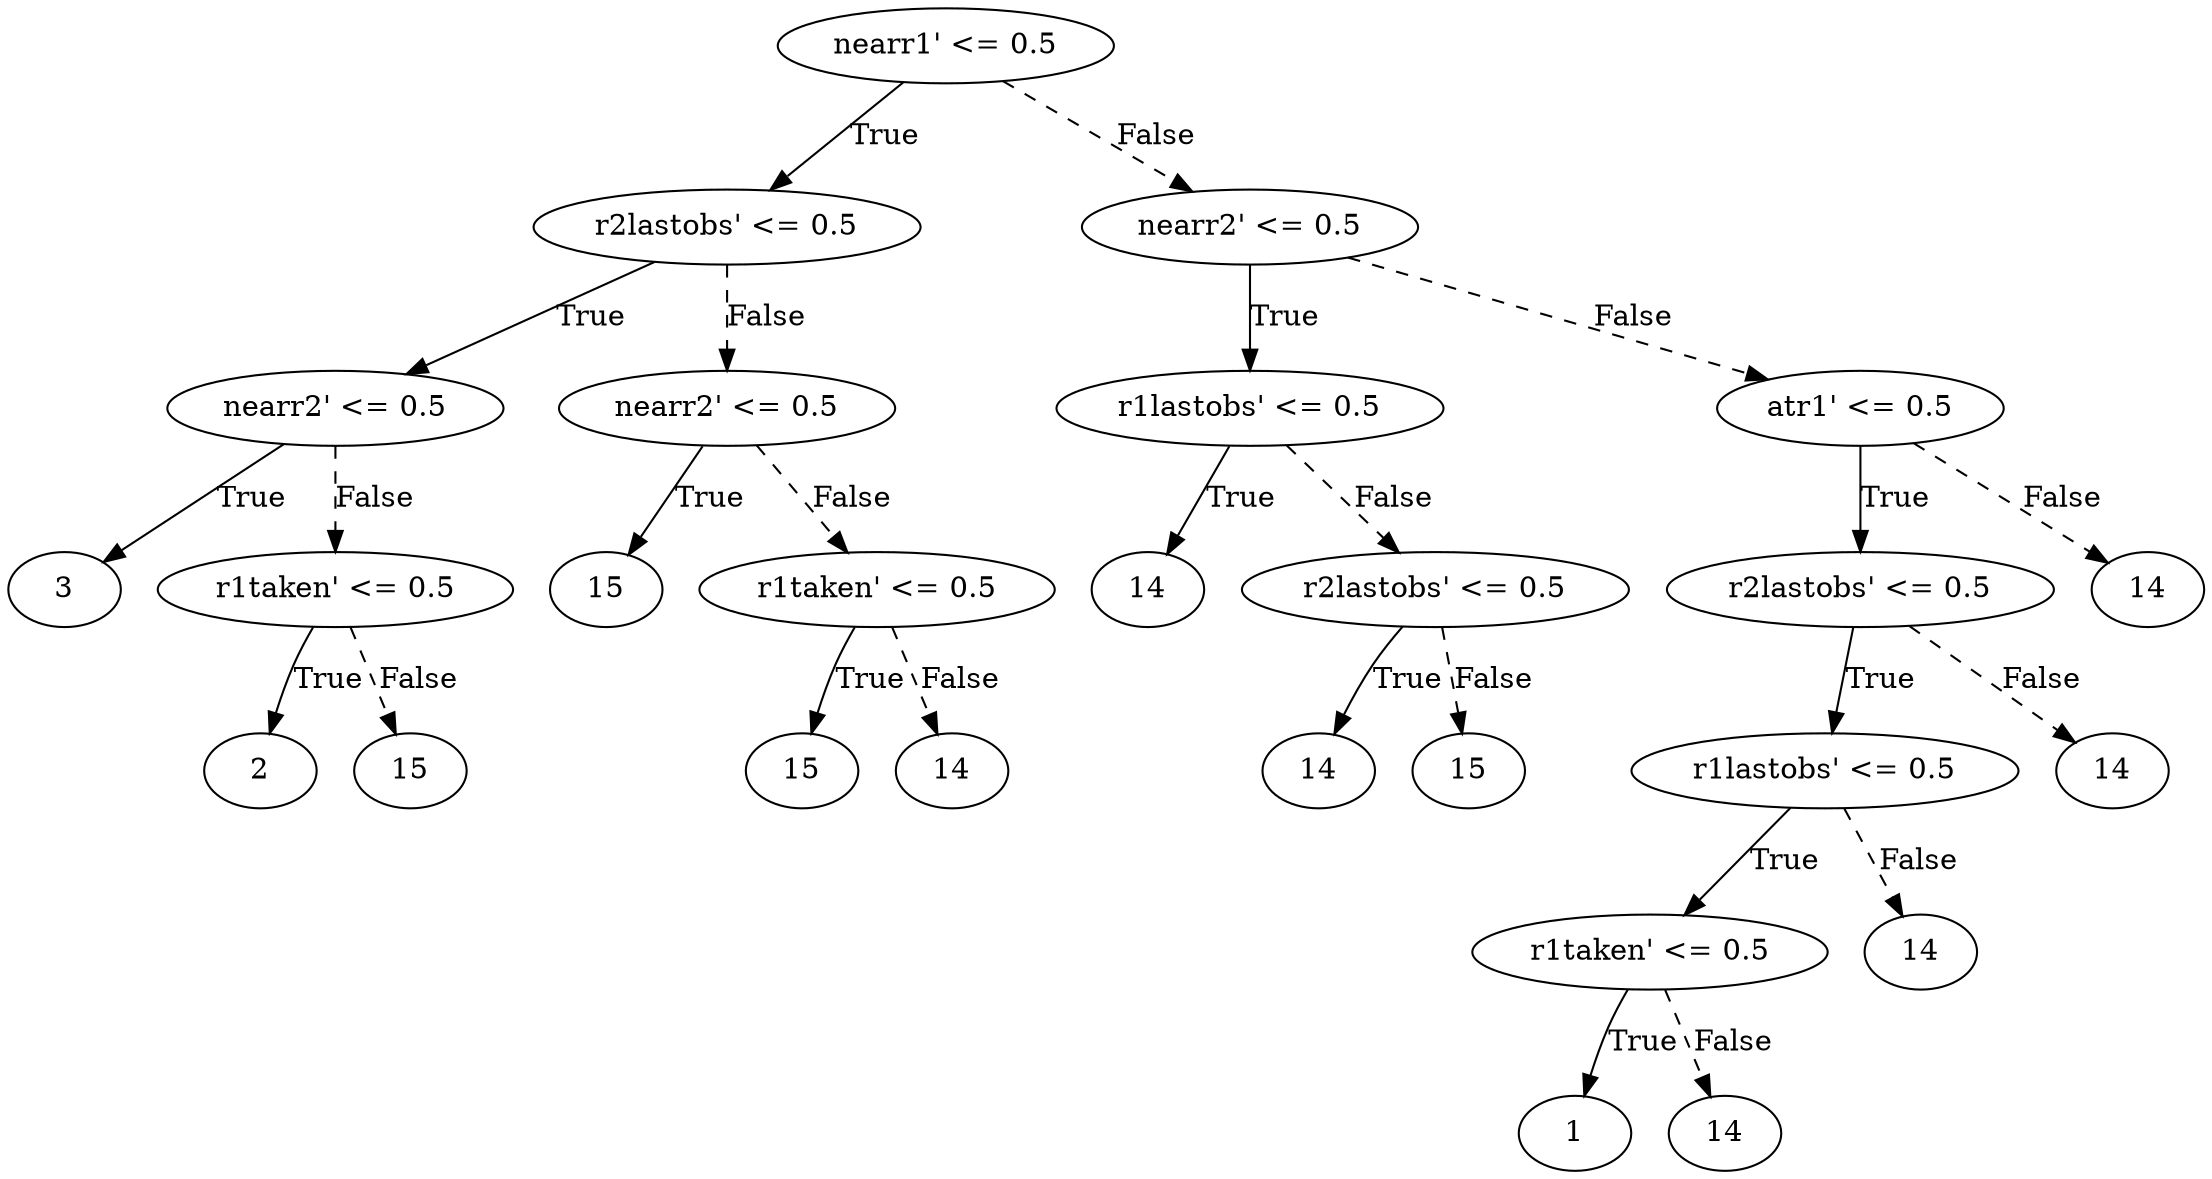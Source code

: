 digraph {
0 [label="nearr1' <= 0.5"];
1 [label="r2lastobs' <= 0.5"];
2 [label="nearr2' <= 0.5"];
3 [label="3"];
2 -> 3 [label="True"];
4 [label="r1taken' <= 0.5"];
5 [label="2"];
4 -> 5 [label="True"];
6 [label="15"];
4 -> 6 [style="dashed", label="False"];
2 -> 4 [style="dashed", label="False"];
1 -> 2 [label="True"];
7 [label="nearr2' <= 0.5"];
8 [label="15"];
7 -> 8 [label="True"];
9 [label="r1taken' <= 0.5"];
10 [label="15"];
9 -> 10 [label="True"];
11 [label="14"];
9 -> 11 [style="dashed", label="False"];
7 -> 9 [style="dashed", label="False"];
1 -> 7 [style="dashed", label="False"];
0 -> 1 [label="True"];
12 [label="nearr2' <= 0.5"];
13 [label="r1lastobs' <= 0.5"];
14 [label="14"];
13 -> 14 [label="True"];
15 [label="r2lastobs' <= 0.5"];
16 [label="14"];
15 -> 16 [label="True"];
17 [label="15"];
15 -> 17 [style="dashed", label="False"];
13 -> 15 [style="dashed", label="False"];
12 -> 13 [label="True"];
18 [label="atr1' <= 0.5"];
19 [label="r2lastobs' <= 0.5"];
20 [label="r1lastobs' <= 0.5"];
21 [label="r1taken' <= 0.5"];
22 [label="1"];
21 -> 22 [label="True"];
23 [label="14"];
21 -> 23 [style="dashed", label="False"];
20 -> 21 [label="True"];
24 [label="14"];
20 -> 24 [style="dashed", label="False"];
19 -> 20 [label="True"];
25 [label="14"];
19 -> 25 [style="dashed", label="False"];
18 -> 19 [label="True"];
26 [label="14"];
18 -> 26 [style="dashed", label="False"];
12 -> 18 [style="dashed", label="False"];
0 -> 12 [style="dashed", label="False"];

}